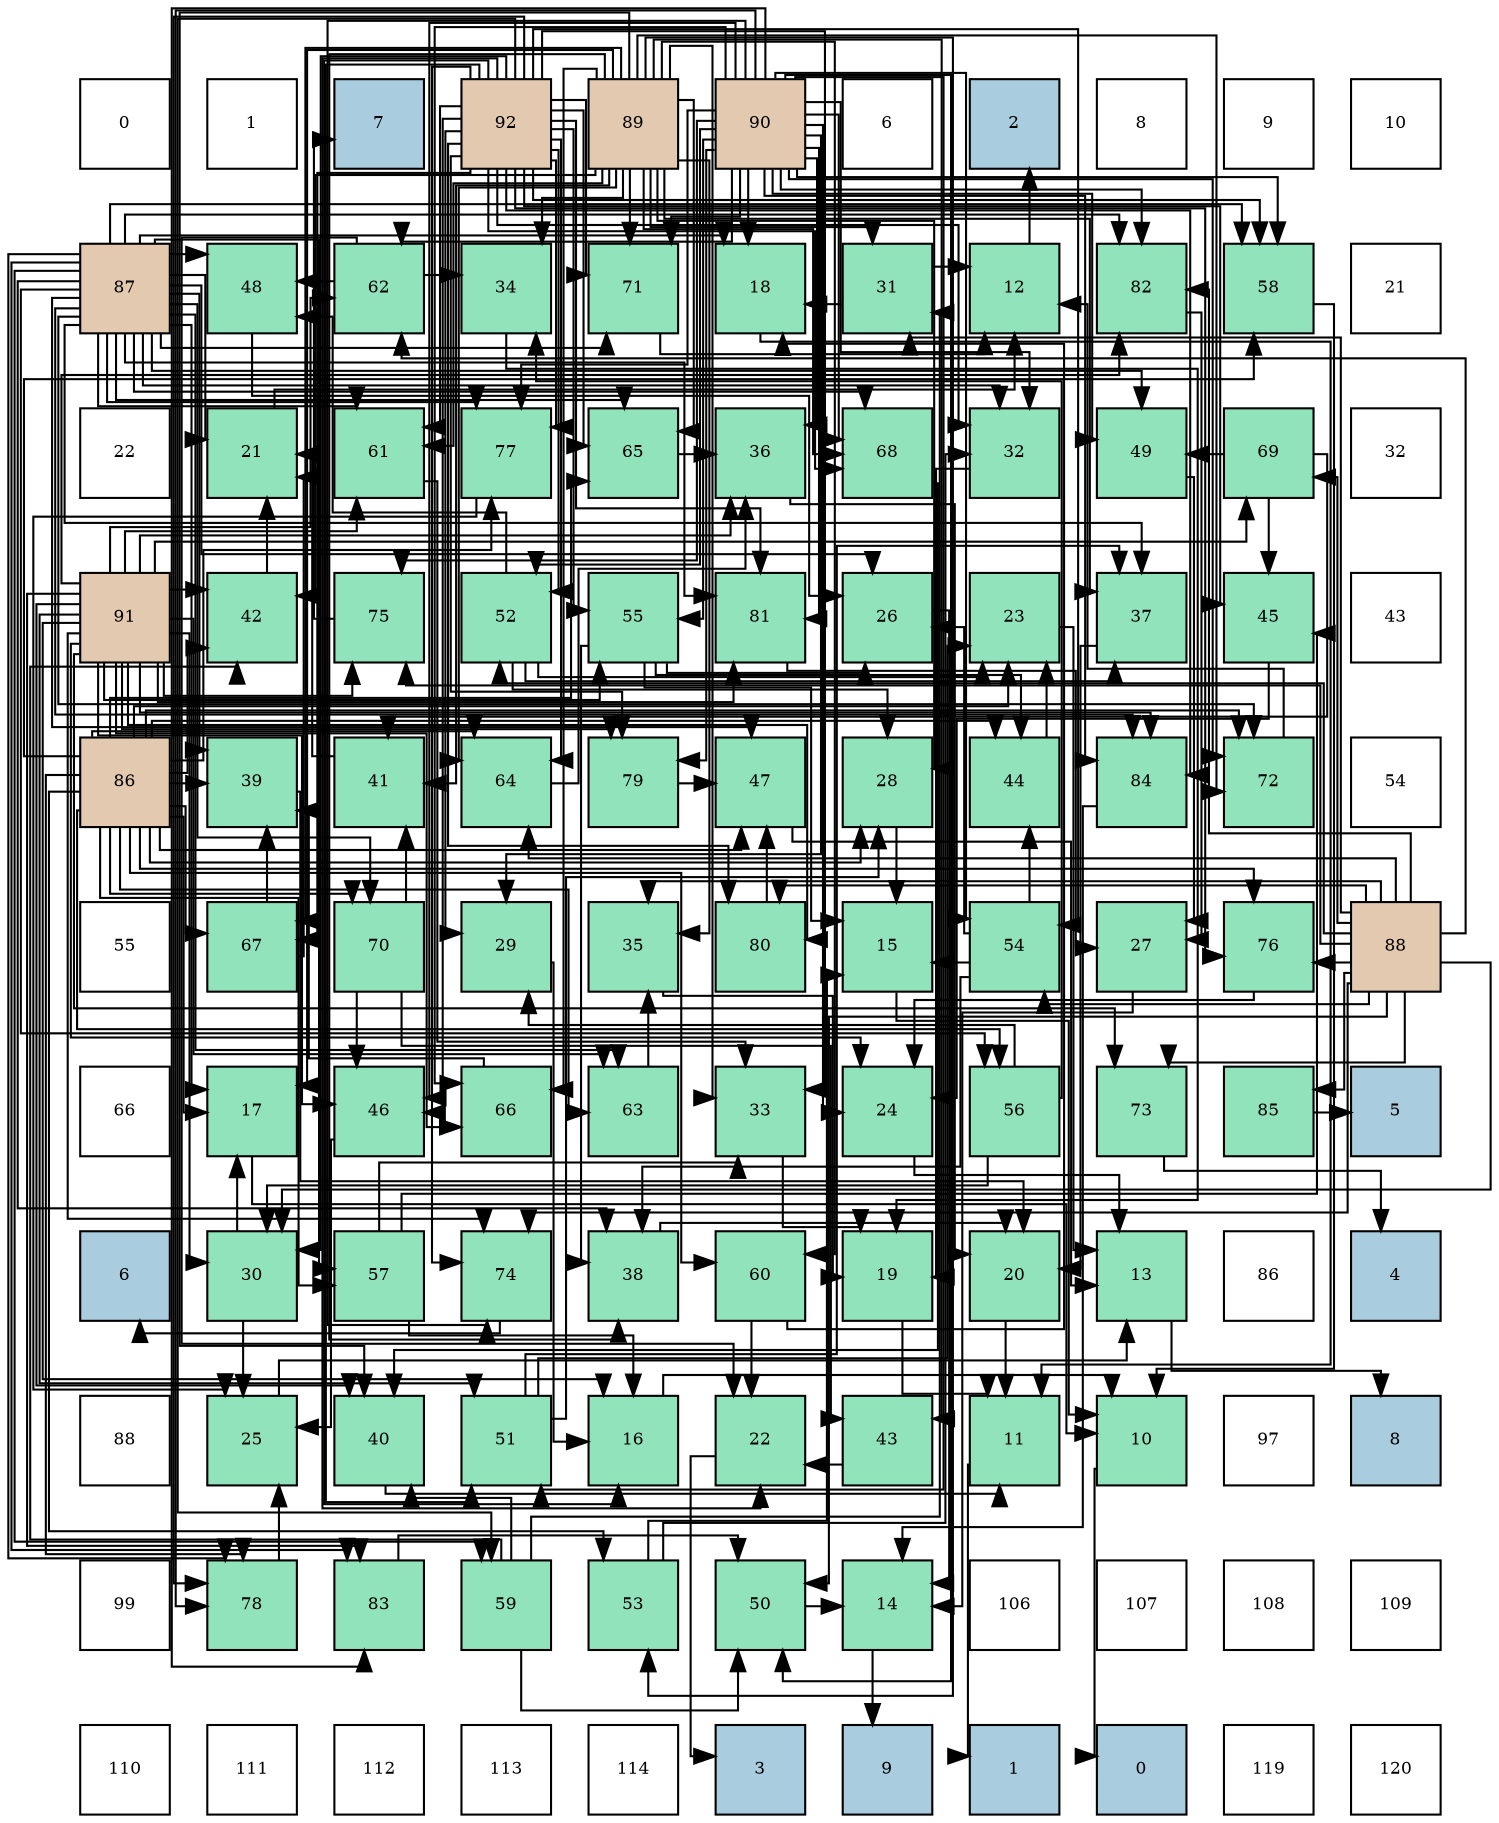 digraph layout{
 rankdir=TB;
 splines=ortho;
 node [style=filled shape=square fixedsize=true width=0.6];
0[label="0", fontsize=8, fillcolor="#ffffff"];
1[label="1", fontsize=8, fillcolor="#ffffff"];
2[label="7", fontsize=8, fillcolor="#a9ccde"];
3[label="92", fontsize=8, fillcolor="#e3c9af"];
4[label="89", fontsize=8, fillcolor="#e3c9af"];
5[label="90", fontsize=8, fillcolor="#e3c9af"];
6[label="6", fontsize=8, fillcolor="#ffffff"];
7[label="2", fontsize=8, fillcolor="#a9ccde"];
8[label="8", fontsize=8, fillcolor="#ffffff"];
9[label="9", fontsize=8, fillcolor="#ffffff"];
10[label="10", fontsize=8, fillcolor="#ffffff"];
11[label="87", fontsize=8, fillcolor="#e3c9af"];
12[label="48", fontsize=8, fillcolor="#91e3bb"];
13[label="62", fontsize=8, fillcolor="#91e3bb"];
14[label="34", fontsize=8, fillcolor="#91e3bb"];
15[label="71", fontsize=8, fillcolor="#91e3bb"];
16[label="18", fontsize=8, fillcolor="#91e3bb"];
17[label="31", fontsize=8, fillcolor="#91e3bb"];
18[label="12", fontsize=8, fillcolor="#91e3bb"];
19[label="82", fontsize=8, fillcolor="#91e3bb"];
20[label="58", fontsize=8, fillcolor="#91e3bb"];
21[label="21", fontsize=8, fillcolor="#ffffff"];
22[label="22", fontsize=8, fillcolor="#ffffff"];
23[label="21", fontsize=8, fillcolor="#91e3bb"];
24[label="61", fontsize=8, fillcolor="#91e3bb"];
25[label="77", fontsize=8, fillcolor="#91e3bb"];
26[label="65", fontsize=8, fillcolor="#91e3bb"];
27[label="36", fontsize=8, fillcolor="#91e3bb"];
28[label="68", fontsize=8, fillcolor="#91e3bb"];
29[label="32", fontsize=8, fillcolor="#91e3bb"];
30[label="49", fontsize=8, fillcolor="#91e3bb"];
31[label="69", fontsize=8, fillcolor="#91e3bb"];
32[label="32", fontsize=8, fillcolor="#ffffff"];
33[label="91", fontsize=8, fillcolor="#e3c9af"];
34[label="42", fontsize=8, fillcolor="#91e3bb"];
35[label="75", fontsize=8, fillcolor="#91e3bb"];
36[label="52", fontsize=8, fillcolor="#91e3bb"];
37[label="55", fontsize=8, fillcolor="#91e3bb"];
38[label="81", fontsize=8, fillcolor="#91e3bb"];
39[label="26", fontsize=8, fillcolor="#91e3bb"];
40[label="23", fontsize=8, fillcolor="#91e3bb"];
41[label="37", fontsize=8, fillcolor="#91e3bb"];
42[label="45", fontsize=8, fillcolor="#91e3bb"];
43[label="43", fontsize=8, fillcolor="#ffffff"];
44[label="86", fontsize=8, fillcolor="#e3c9af"];
45[label="39", fontsize=8, fillcolor="#91e3bb"];
46[label="41", fontsize=8, fillcolor="#91e3bb"];
47[label="64", fontsize=8, fillcolor="#91e3bb"];
48[label="79", fontsize=8, fillcolor="#91e3bb"];
49[label="47", fontsize=8, fillcolor="#91e3bb"];
50[label="28", fontsize=8, fillcolor="#91e3bb"];
51[label="44", fontsize=8, fillcolor="#91e3bb"];
52[label="84", fontsize=8, fillcolor="#91e3bb"];
53[label="72", fontsize=8, fillcolor="#91e3bb"];
54[label="54", fontsize=8, fillcolor="#ffffff"];
55[label="55", fontsize=8, fillcolor="#ffffff"];
56[label="67", fontsize=8, fillcolor="#91e3bb"];
57[label="70", fontsize=8, fillcolor="#91e3bb"];
58[label="29", fontsize=8, fillcolor="#91e3bb"];
59[label="35", fontsize=8, fillcolor="#91e3bb"];
60[label="80", fontsize=8, fillcolor="#91e3bb"];
61[label="15", fontsize=8, fillcolor="#91e3bb"];
62[label="54", fontsize=8, fillcolor="#91e3bb"];
63[label="27", fontsize=8, fillcolor="#91e3bb"];
64[label="76", fontsize=8, fillcolor="#91e3bb"];
65[label="88", fontsize=8, fillcolor="#e3c9af"];
66[label="66", fontsize=8, fillcolor="#ffffff"];
67[label="17", fontsize=8, fillcolor="#91e3bb"];
68[label="46", fontsize=8, fillcolor="#91e3bb"];
69[label="66", fontsize=8, fillcolor="#91e3bb"];
70[label="63", fontsize=8, fillcolor="#91e3bb"];
71[label="33", fontsize=8, fillcolor="#91e3bb"];
72[label="24", fontsize=8, fillcolor="#91e3bb"];
73[label="56", fontsize=8, fillcolor="#91e3bb"];
74[label="73", fontsize=8, fillcolor="#91e3bb"];
75[label="85", fontsize=8, fillcolor="#91e3bb"];
76[label="5", fontsize=8, fillcolor="#a9ccde"];
77[label="6", fontsize=8, fillcolor="#a9ccde"];
78[label="30", fontsize=8, fillcolor="#91e3bb"];
79[label="57", fontsize=8, fillcolor="#91e3bb"];
80[label="74", fontsize=8, fillcolor="#91e3bb"];
81[label="38", fontsize=8, fillcolor="#91e3bb"];
82[label="60", fontsize=8, fillcolor="#91e3bb"];
83[label="19", fontsize=8, fillcolor="#91e3bb"];
84[label="20", fontsize=8, fillcolor="#91e3bb"];
85[label="13", fontsize=8, fillcolor="#91e3bb"];
86[label="86", fontsize=8, fillcolor="#ffffff"];
87[label="4", fontsize=8, fillcolor="#a9ccde"];
88[label="88", fontsize=8, fillcolor="#ffffff"];
89[label="25", fontsize=8, fillcolor="#91e3bb"];
90[label="40", fontsize=8, fillcolor="#91e3bb"];
91[label="51", fontsize=8, fillcolor="#91e3bb"];
92[label="16", fontsize=8, fillcolor="#91e3bb"];
93[label="22", fontsize=8, fillcolor="#91e3bb"];
94[label="43", fontsize=8, fillcolor="#91e3bb"];
95[label="11", fontsize=8, fillcolor="#91e3bb"];
96[label="10", fontsize=8, fillcolor="#91e3bb"];
97[label="97", fontsize=8, fillcolor="#ffffff"];
98[label="8", fontsize=8, fillcolor="#a9ccde"];
99[label="99", fontsize=8, fillcolor="#ffffff"];
100[label="78", fontsize=8, fillcolor="#91e3bb"];
101[label="83", fontsize=8, fillcolor="#91e3bb"];
102[label="59", fontsize=8, fillcolor="#91e3bb"];
103[label="53", fontsize=8, fillcolor="#91e3bb"];
104[label="50", fontsize=8, fillcolor="#91e3bb"];
105[label="14", fontsize=8, fillcolor="#91e3bb"];
106[label="106", fontsize=8, fillcolor="#ffffff"];
107[label="107", fontsize=8, fillcolor="#ffffff"];
108[label="108", fontsize=8, fillcolor="#ffffff"];
109[label="109", fontsize=8, fillcolor="#ffffff"];
110[label="110", fontsize=8, fillcolor="#ffffff"];
111[label="111", fontsize=8, fillcolor="#ffffff"];
112[label="112", fontsize=8, fillcolor="#ffffff"];
113[label="113", fontsize=8, fillcolor="#ffffff"];
114[label="114", fontsize=8, fillcolor="#ffffff"];
115[label="3", fontsize=8, fillcolor="#a9ccde"];
116[label="9", fontsize=8, fillcolor="#a9ccde"];
117[label="1", fontsize=8, fillcolor="#a9ccde"];
118[label="0", fontsize=8, fillcolor="#a9ccde"];
119[label="119", fontsize=8, fillcolor="#ffffff"];
120[label="120", fontsize=8, fillcolor="#ffffff"];
edge [constraint=false, style=vis];96 -> 118;
95 -> 117;
18 -> 7;
85 -> 98;
105 -> 116;
61 -> 96;
92 -> 96;
67 -> 96;
16 -> 95;
83 -> 95;
84 -> 95;
23 -> 18;
93 -> 115;
40 -> 85;
72 -> 85;
89 -> 85;
39 -> 105;
63 -> 105;
50 -> 61;
58 -> 92;
78 -> 67;
78 -> 89;
17 -> 18;
17 -> 16;
29 -> 83;
71 -> 83;
14 -> 83;
59 -> 83;
27 -> 84;
41 -> 84;
81 -> 84;
45 -> 84;
90 -> 95;
46 -> 23;
34 -> 23;
94 -> 93;
51 -> 40;
42 -> 72;
68 -> 89;
49 -> 85;
12 -> 39;
30 -> 63;
104 -> 105;
91 -> 40;
91 -> 50;
91 -> 41;
36 -> 40;
36 -> 50;
36 -> 41;
36 -> 12;
103 -> 61;
103 -> 29;
62 -> 61;
62 -> 39;
62 -> 81;
62 -> 51;
37 -> 61;
37 -> 39;
37 -> 81;
37 -> 51;
73 -> 58;
73 -> 78;
73 -> 14;
79 -> 92;
79 -> 71;
79 -> 42;
20 -> 96;
102 -> 17;
102 -> 90;
102 -> 34;
102 -> 104;
82 -> 16;
82 -> 93;
24 -> 71;
13 -> 93;
13 -> 14;
13 -> 12;
70 -> 59;
47 -> 27;
26 -> 27;
69 -> 45;
56 -> 23;
56 -> 45;
28 -> 90;
31 -> 46;
31 -> 42;
31 -> 30;
57 -> 46;
57 -> 94;
57 -> 68;
15 -> 18;
53 -> 18;
74 -> 87;
80 -> 77;
35 -> 2;
64 -> 72;
25 -> 89;
100 -> 89;
48 -> 49;
60 -> 49;
38 -> 63;
19 -> 63;
101 -> 104;
52 -> 105;
75 -> 76;
44 -> 67;
44 -> 40;
44 -> 50;
44 -> 45;
44 -> 34;
44 -> 51;
44 -> 49;
44 -> 103;
44 -> 73;
44 -> 79;
44 -> 20;
44 -> 82;
44 -> 70;
44 -> 47;
44 -> 26;
44 -> 56;
44 -> 57;
44 -> 53;
44 -> 64;
44 -> 25;
44 -> 100;
11 -> 67;
11 -> 16;
11 -> 23;
11 -> 39;
11 -> 29;
11 -> 41;
11 -> 81;
11 -> 45;
11 -> 49;
11 -> 12;
11 -> 30;
11 -> 73;
11 -> 79;
11 -> 20;
11 -> 102;
11 -> 24;
11 -> 70;
11 -> 26;
11 -> 28;
11 -> 57;
11 -> 15;
11 -> 53;
11 -> 25;
11 -> 100;
11 -> 38;
11 -> 19;
11 -> 101;
11 -> 52;
65 -> 78;
65 -> 17;
65 -> 59;
65 -> 104;
65 -> 36;
65 -> 62;
65 -> 13;
65 -> 47;
65 -> 31;
65 -> 74;
65 -> 80;
65 -> 35;
65 -> 64;
65 -> 60;
65 -> 19;
65 -> 75;
4 -> 67;
4 -> 50;
4 -> 17;
4 -> 71;
4 -> 14;
4 -> 59;
4 -> 41;
4 -> 81;
4 -> 90;
4 -> 46;
4 -> 34;
4 -> 94;
4 -> 103;
4 -> 82;
4 -> 24;
4 -> 47;
4 -> 26;
4 -> 69;
4 -> 56;
4 -> 28;
4 -> 15;
4 -> 53;
5 -> 16;
5 -> 72;
5 -> 58;
5 -> 29;
5 -> 27;
5 -> 68;
5 -> 30;
5 -> 104;
5 -> 91;
5 -> 36;
5 -> 62;
5 -> 37;
5 -> 20;
5 -> 13;
5 -> 69;
5 -> 28;
5 -> 15;
5 -> 53;
5 -> 80;
5 -> 35;
5 -> 25;
5 -> 100;
5 -> 48;
5 -> 38;
5 -> 19;
5 -> 101;
5 -> 52;
33 -> 92;
33 -> 72;
33 -> 78;
33 -> 27;
33 -> 90;
33 -> 34;
33 -> 68;
33 -> 91;
33 -> 37;
33 -> 24;
33 -> 13;
33 -> 70;
33 -> 69;
33 -> 31;
33 -> 74;
33 -> 80;
33 -> 35;
33 -> 48;
33 -> 60;
33 -> 38;
33 -> 19;
33 -> 101;
33 -> 52;
3 -> 92;
3 -> 93;
3 -> 58;
3 -> 78;
3 -> 29;
3 -> 71;
3 -> 42;
3 -> 68;
3 -> 91;
3 -> 36;
3 -> 62;
3 -> 37;
3 -> 20;
3 -> 102;
3 -> 24;
3 -> 47;
3 -> 26;
3 -> 56;
3 -> 28;
3 -> 15;
3 -> 80;
3 -> 64;
3 -> 25;
3 -> 100;
3 -> 48;
3 -> 60;
3 -> 38;
3 -> 52;
edge [constraint=true, style=invis];
0 -> 11 -> 22 -> 33 -> 44 -> 55 -> 66 -> 77 -> 88 -> 99 -> 110;
1 -> 12 -> 23 -> 34 -> 45 -> 56 -> 67 -> 78 -> 89 -> 100 -> 111;
2 -> 13 -> 24 -> 35 -> 46 -> 57 -> 68 -> 79 -> 90 -> 101 -> 112;
3 -> 14 -> 25 -> 36 -> 47 -> 58 -> 69 -> 80 -> 91 -> 102 -> 113;
4 -> 15 -> 26 -> 37 -> 48 -> 59 -> 70 -> 81 -> 92 -> 103 -> 114;
5 -> 16 -> 27 -> 38 -> 49 -> 60 -> 71 -> 82 -> 93 -> 104 -> 115;
6 -> 17 -> 28 -> 39 -> 50 -> 61 -> 72 -> 83 -> 94 -> 105 -> 116;
7 -> 18 -> 29 -> 40 -> 51 -> 62 -> 73 -> 84 -> 95 -> 106 -> 117;
8 -> 19 -> 30 -> 41 -> 52 -> 63 -> 74 -> 85 -> 96 -> 107 -> 118;
9 -> 20 -> 31 -> 42 -> 53 -> 64 -> 75 -> 86 -> 97 -> 108 -> 119;
10 -> 21 -> 32 -> 43 -> 54 -> 65 -> 76 -> 87 -> 98 -> 109 -> 120;
rank = same {0 -> 1 -> 2 -> 3 -> 4 -> 5 -> 6 -> 7 -> 8 -> 9 -> 10};
rank = same {11 -> 12 -> 13 -> 14 -> 15 -> 16 -> 17 -> 18 -> 19 -> 20 -> 21};
rank = same {22 -> 23 -> 24 -> 25 -> 26 -> 27 -> 28 -> 29 -> 30 -> 31 -> 32};
rank = same {33 -> 34 -> 35 -> 36 -> 37 -> 38 -> 39 -> 40 -> 41 -> 42 -> 43};
rank = same {44 -> 45 -> 46 -> 47 -> 48 -> 49 -> 50 -> 51 -> 52 -> 53 -> 54};
rank = same {55 -> 56 -> 57 -> 58 -> 59 -> 60 -> 61 -> 62 -> 63 -> 64 -> 65};
rank = same {66 -> 67 -> 68 -> 69 -> 70 -> 71 -> 72 -> 73 -> 74 -> 75 -> 76};
rank = same {77 -> 78 -> 79 -> 80 -> 81 -> 82 -> 83 -> 84 -> 85 -> 86 -> 87};
rank = same {88 -> 89 -> 90 -> 91 -> 92 -> 93 -> 94 -> 95 -> 96 -> 97 -> 98};
rank = same {99 -> 100 -> 101 -> 102 -> 103 -> 104 -> 105 -> 106 -> 107 -> 108 -> 109};
rank = same {110 -> 111 -> 112 -> 113 -> 114 -> 115 -> 116 -> 117 -> 118 -> 119 -> 120};
}